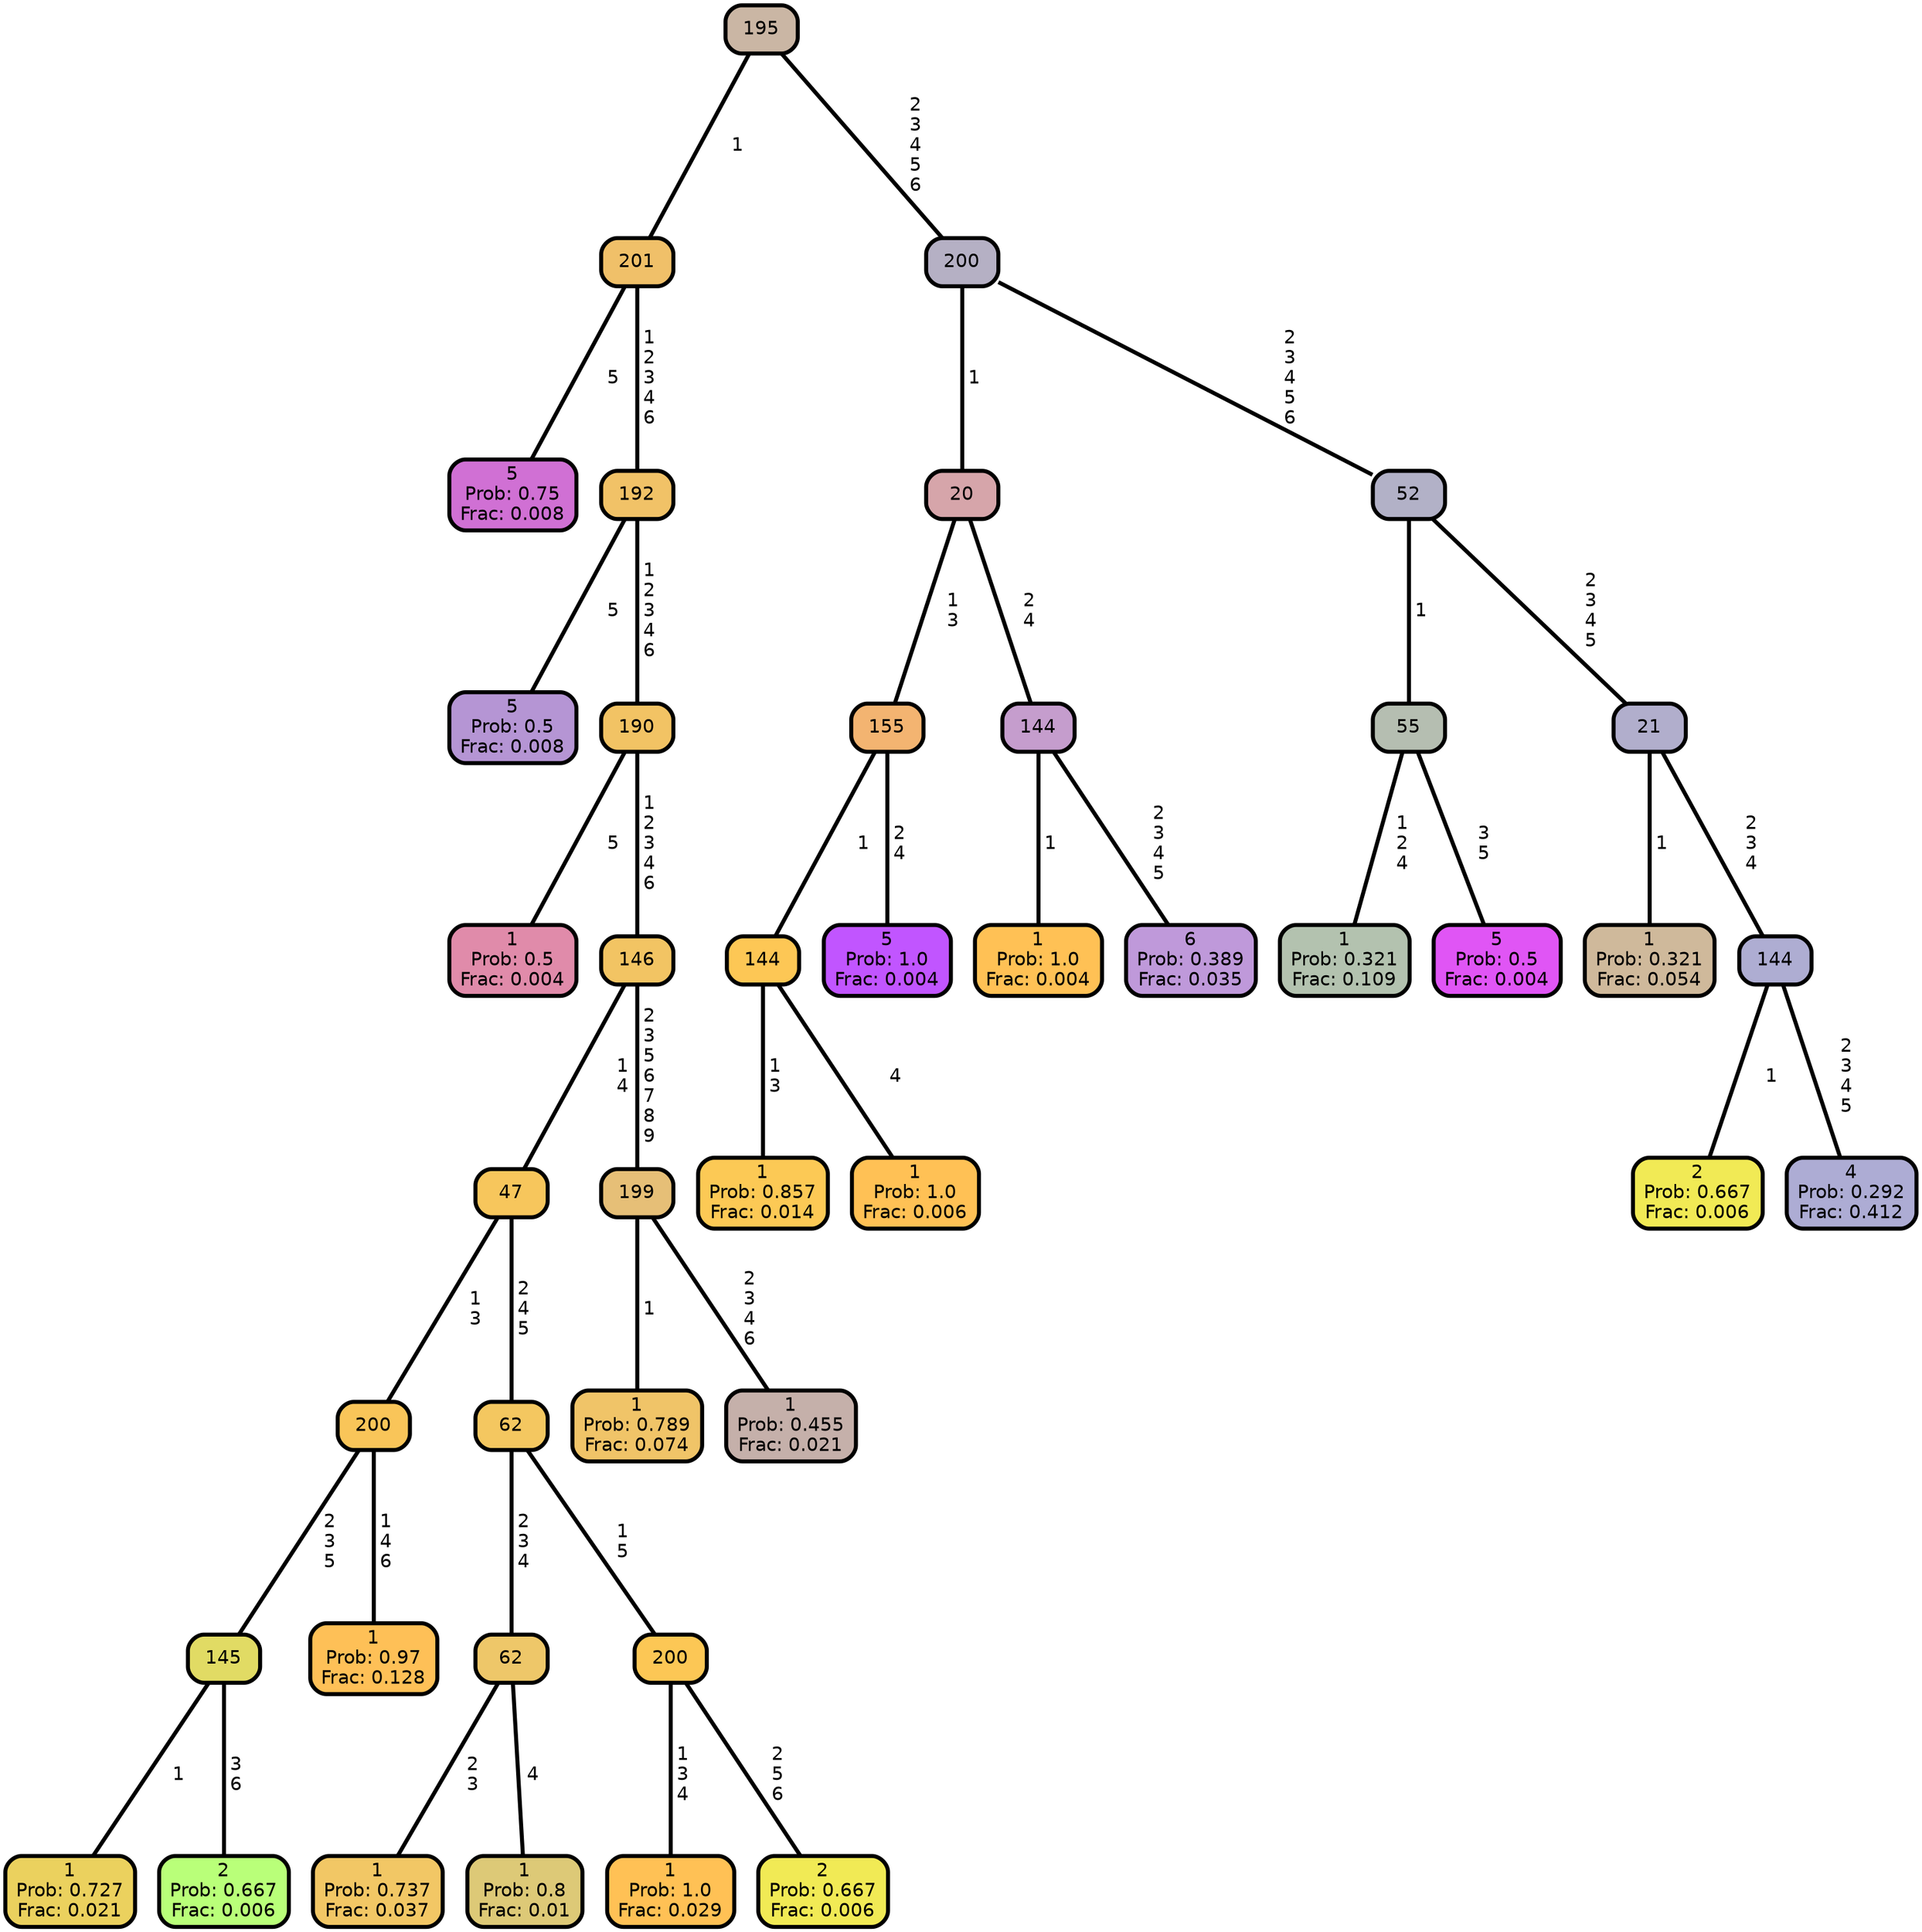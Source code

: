 graph Tree {
node [shape=box, style="filled, rounded",color="black",penwidth="3",fontcolor="black",                 fontname=helvetica] ;
graph [ranksep="0 equally", splines=straight,                 bgcolor=transparent, dpi=200] ;
edge [fontname=helvetica, color=black] ;
0 [label="5
Prob: 0.75
Frac: 0.008", fillcolor="#d070d4"] ;
1 [label="201", fillcolor="#f0c069"] ;
2 [label="5
Prob: 0.5
Frac: 0.008", fillcolor="#b595d4"] ;
3 [label="192", fillcolor="#f1c267"] ;
4 [label="1
Prob: 0.5
Frac: 0.004", fillcolor="#e08baa"] ;
5 [label="190", fillcolor="#f2c364"] ;
6 [label="1
Prob: 0.727
Frac: 0.021", fillcolor="#ebd15e"] ;
7 [label="145", fillcolor="#e1db64"] ;
8 [label="2
Prob: 0.667
Frac: 0.006", fillcolor="#b9ff79"] ;
9 [label="200", fillcolor="#f9c559"] ;
10 [label="1
Prob: 0.97
Frac: 0.128", fillcolor="#fec057"] ;
11 [label="47", fillcolor="#f7c65c"] ;
12 [label="1
Prob: 0.737
Frac: 0.037", fillcolor="#f2c765"] ;
13 [label="62", fillcolor="#eec769"] ;
14 [label="1
Prob: 0.8
Frac: 0.01", fillcolor="#ddc977"] ;
15 [label="62", fillcolor="#f4c760"] ;
16 [label="1
Prob: 1.0
Frac: 0.029", fillcolor="#ffc155"] ;
17 [label="200", fillcolor="#fcc755"] ;
18 [label="2
Prob: 0.667
Frac: 0.006", fillcolor="#f1ea55"] ;
19 [label="146", fillcolor="#f2c463"] ;
20 [label="1
Prob: 0.789
Frac: 0.074", fillcolor="#f0c468"] ;
21 [label="199", fillcolor="#e6bf77"] ;
22 [label="1
Prob: 0.455
Frac: 0.021", fillcolor="#c5b0aa"] ;
23 [label="195", fillcolor="#cab6a4"] ;
24 [label="1
Prob: 0.857
Frac: 0.014", fillcolor="#fcc955"] ;
25 [label="144", fillcolor="#fdc755"] ;
26 [label="1
Prob: 1.0
Frac: 0.006", fillcolor="#ffc155"] ;
27 [label="155", fillcolor="#f3b471"] ;
28 [label="5
Prob: 1.0
Frac: 0.004", fillcolor="#c155ff"] ;
29 [label="20", fillcolor="#d6a5aa"] ;
30 [label="1
Prob: 1.0
Frac: 0.004", fillcolor="#ffc155"] ;
31 [label="144", fillcolor="#c59dcd"] ;
32 [label="6
Prob: 0.389
Frac: 0.035", fillcolor="#bf99da"] ;
33 [label="200", fillcolor="#b5b0c4"] ;
34 [label="1
Prob: 0.321
Frac: 0.109", fillcolor="#b3c2af"] ;
35 [label="55", fillcolor="#b5beb1"] ;
36 [label="5
Prob: 0.5
Frac: 0.004", fillcolor="#e055f5"] ;
37 [label="52", fillcolor="#b2b1c7"] ;
38 [label="1
Prob: 0.321
Frac: 0.054", fillcolor="#cfb99b"] ;
39 [label="21", fillcolor="#b1aecc"] ;
40 [label="2
Prob: 0.667
Frac: 0.006", fillcolor="#f1ea55"] ;
41 [label="144", fillcolor="#aeadd2"] ;
42 [label="4
Prob: 0.292
Frac: 0.412", fillcolor="#adacd4"] ;
1 -- 0 [label=" 5",penwidth=3] ;
1 -- 3 [label=" 1\n 2\n 3\n 4\n 6",penwidth=3] ;
3 -- 2 [label=" 5",penwidth=3] ;
3 -- 5 [label=" 1\n 2\n 3\n 4\n 6",penwidth=3] ;
5 -- 4 [label=" 5",penwidth=3] ;
5 -- 19 [label=" 1\n 2\n 3\n 4\n 6",penwidth=3] ;
7 -- 6 [label=" 1",penwidth=3] ;
7 -- 8 [label=" 3\n 6",penwidth=3] ;
9 -- 7 [label=" 2\n 3\n 5",penwidth=3] ;
9 -- 10 [label=" 1\n 4\n 6",penwidth=3] ;
11 -- 9 [label=" 1\n 3",penwidth=3] ;
11 -- 15 [label=" 2\n 4\n 5",penwidth=3] ;
13 -- 12 [label=" 2\n 3",penwidth=3] ;
13 -- 14 [label=" 4",penwidth=3] ;
15 -- 13 [label=" 2\n 3\n 4",penwidth=3] ;
15 -- 17 [label=" 1\n 5",penwidth=3] ;
17 -- 16 [label=" 1\n 3\n 4",penwidth=3] ;
17 -- 18 [label=" 2\n 5\n 6",penwidth=3] ;
19 -- 11 [label=" 1\n 4",penwidth=3] ;
19 -- 21 [label=" 2\n 3\n 5\n 6\n 7\n 8\n 9",penwidth=3] ;
21 -- 20 [label=" 1",penwidth=3] ;
21 -- 22 [label=" 2\n 3\n 4\n 6",penwidth=3] ;
23 -- 1 [label=" 1",penwidth=3] ;
23 -- 33 [label=" 2\n 3\n 4\n 5\n 6",penwidth=3] ;
25 -- 24 [label=" 1\n 3",penwidth=3] ;
25 -- 26 [label=" 4",penwidth=3] ;
27 -- 25 [label=" 1",penwidth=3] ;
27 -- 28 [label=" 2\n 4",penwidth=3] ;
29 -- 27 [label=" 1\n 3",penwidth=3] ;
29 -- 31 [label=" 2\n 4",penwidth=3] ;
31 -- 30 [label=" 1",penwidth=3] ;
31 -- 32 [label=" 2\n 3\n 4\n 5",penwidth=3] ;
33 -- 29 [label=" 1",penwidth=3] ;
33 -- 37 [label=" 2\n 3\n 4\n 5\n 6",penwidth=3] ;
35 -- 34 [label=" 1\n 2\n 4",penwidth=3] ;
35 -- 36 [label=" 3\n 5",penwidth=3] ;
37 -- 35 [label=" 1",penwidth=3] ;
37 -- 39 [label=" 2\n 3\n 4\n 5",penwidth=3] ;
39 -- 38 [label=" 1",penwidth=3] ;
39 -- 41 [label=" 2\n 3\n 4",penwidth=3] ;
41 -- 40 [label=" 1",penwidth=3] ;
41 -- 42 [label=" 2\n 3\n 4\n 5",penwidth=3] ;
{rank = same;}}